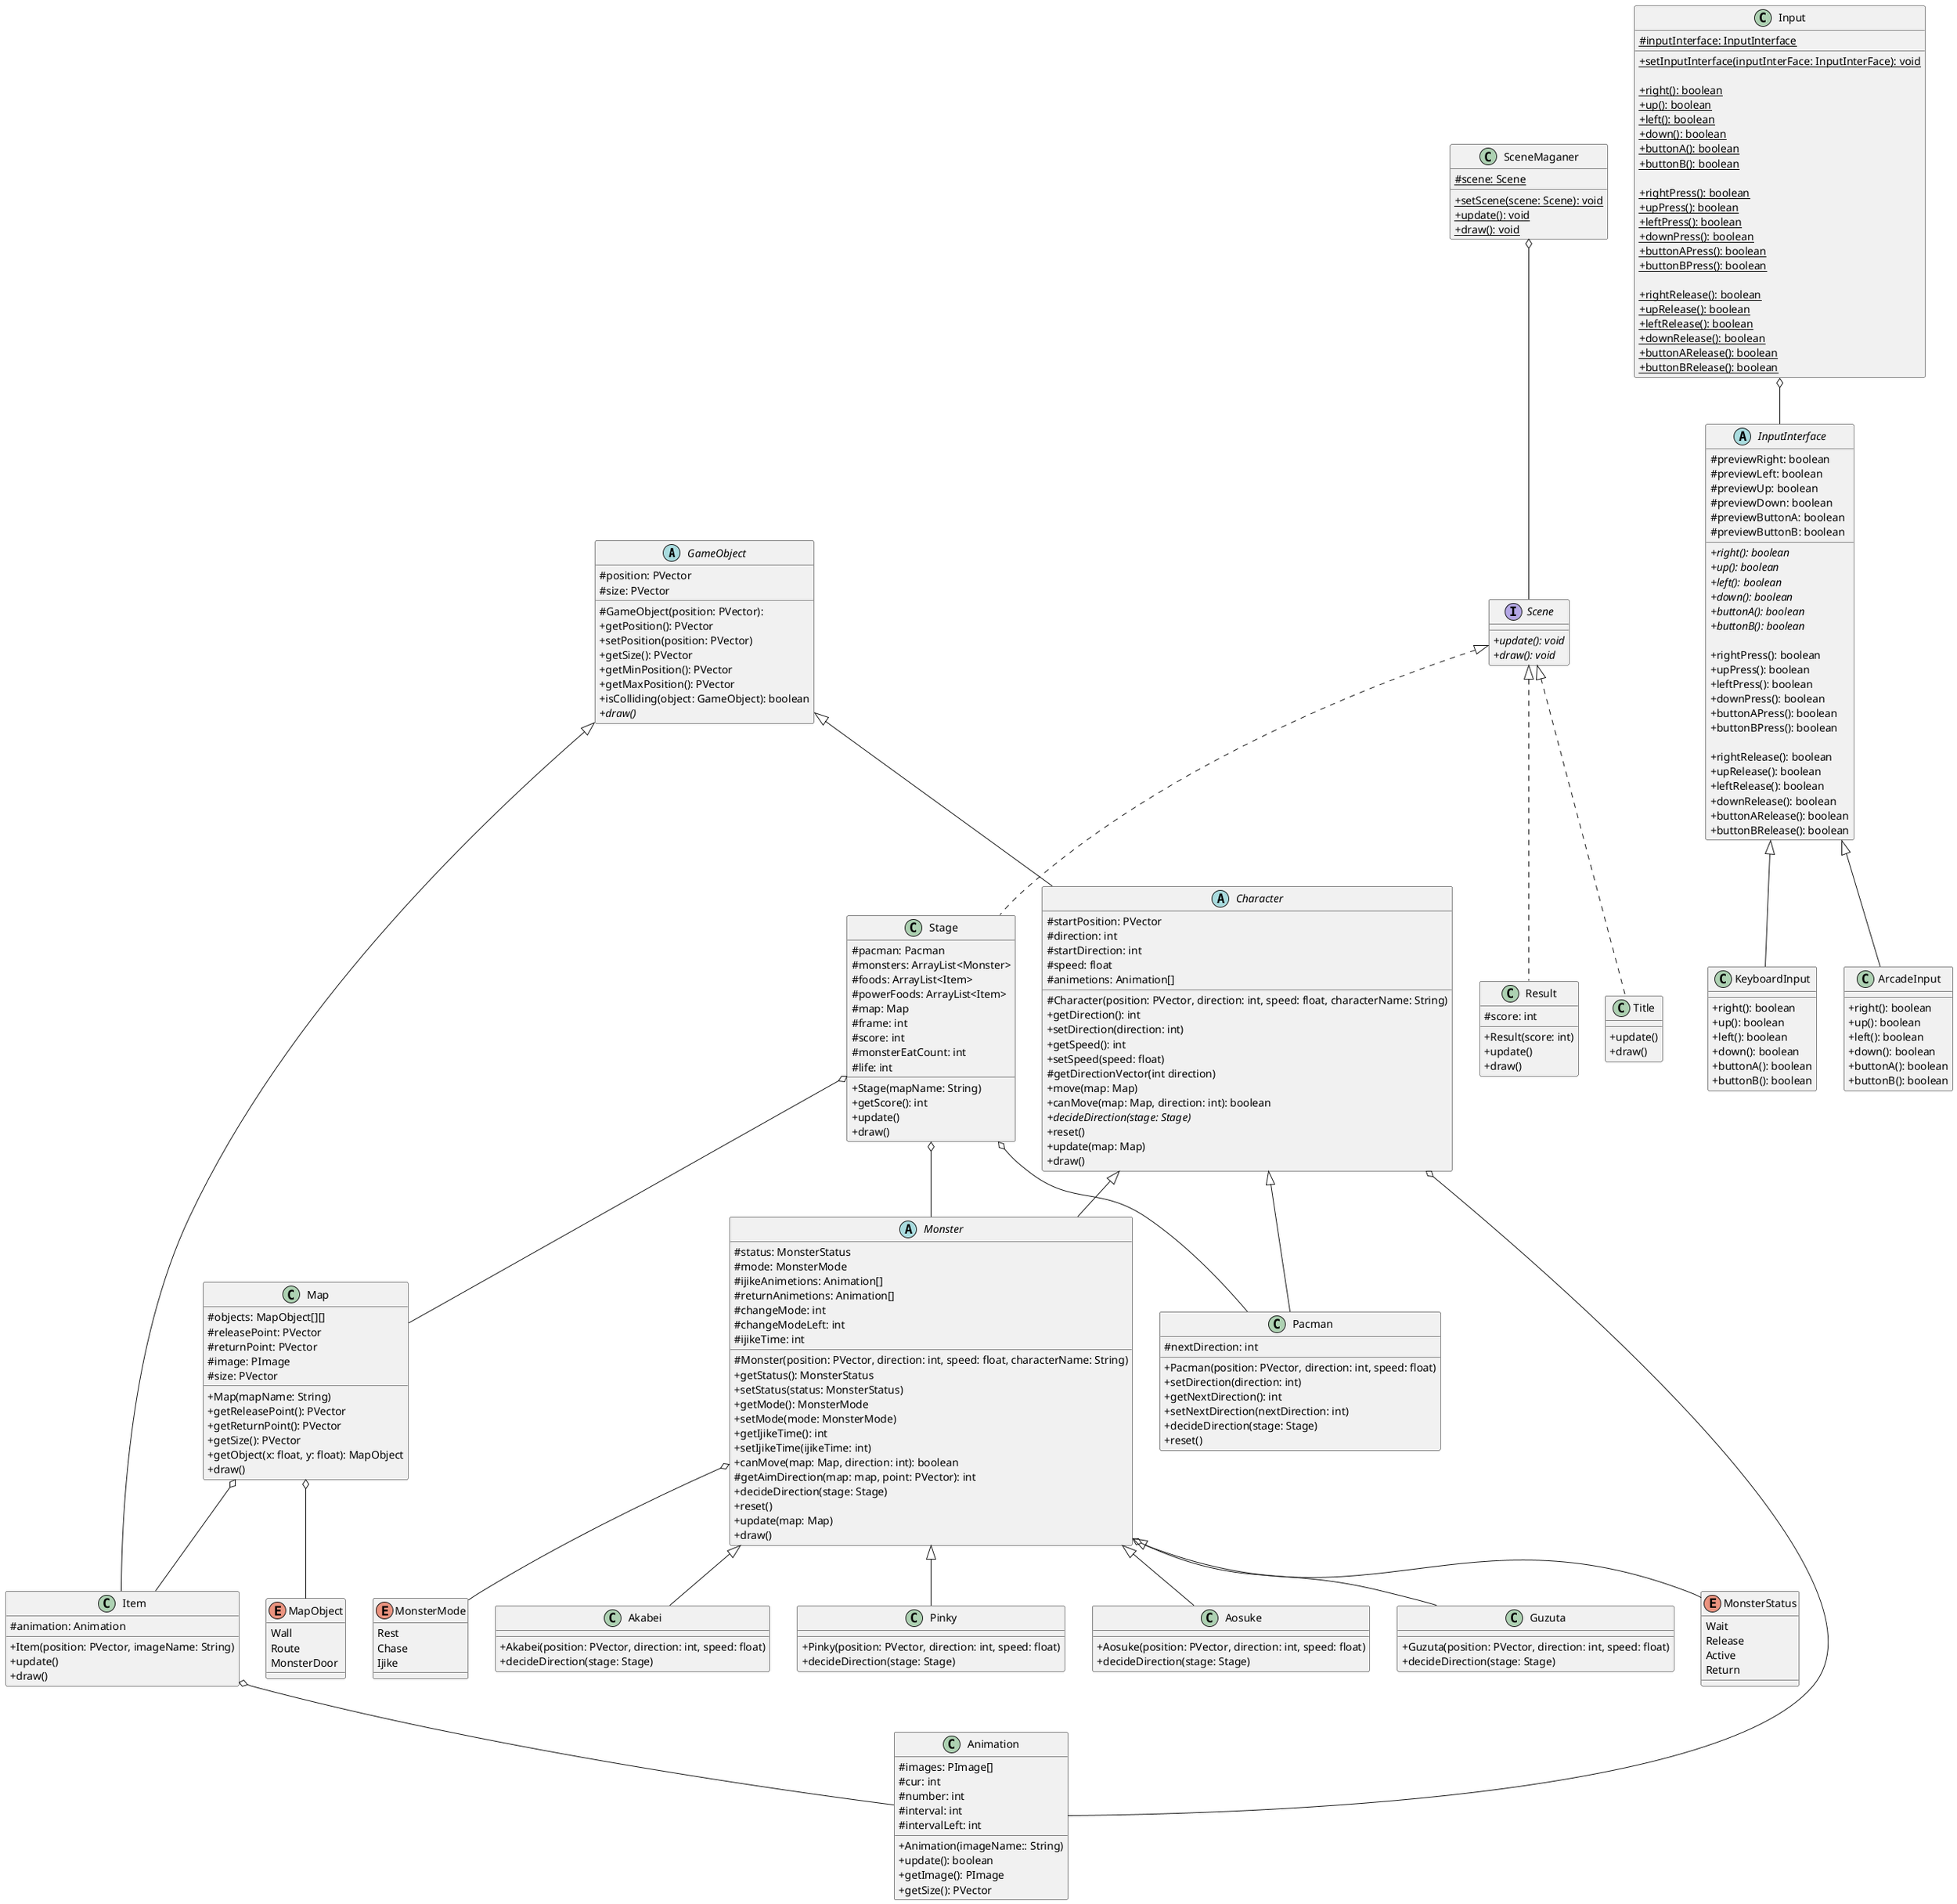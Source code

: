 @startuml pacman

skinparam Shadowing false
skinparam classAttributeIconSize 0

GameObject <|-- Character
GameObject <|-- Item

Character <|-- Pacman
Character <|-- Monster
Character o-- Animation

Monster <|-- Akabei
Monster <|-- Pinky
Monster <|-- Aosuke
Monster <|-- Guzuta
Monster o-- MonsterStatus
Monster o-- MonsterMode

Map o-- Item
Map o-- MapObject

Item o-- Animation

SceneMaganer o-- Scene
Scene <|.. Title
Scene <|.. Stage
Scene <|.. Result

Stage o-- Pacman
Stage o-- Monster
Stage o-- Map

Input o-- InputInterface
InputInterface <|-- KeyboardInput
InputInterface <|-- ArcadeInput

abstract class GameObject {
    # position: PVector
    # size: PVector

    # GameObject(position: PVector):
    + getPosition(): PVector
    + setPosition(position: PVector)
    + getSize(): PVector
    + getMinPosition(): PVector
    + getMaxPosition(): PVector
    + isColliding(object: GameObject): boolean
    + {abstract} draw()
}

abstract class Character {
    # startPosition: PVector
    # direction: int
    # startDirection: int
    # speed: float
    # animetions: Animation[]

    # Character(position: PVector, direction: int, speed: float, characterName: String)
    + getDirection(): int
    + setDirection(direction: int)
    + getSpeed(): int
    + setSpeed(speed: float)
    # getDirectionVector(int direction)
    + move(map: Map)
    + canMove(map: Map, direction: int): boolean
    + {abstract} decideDirection(stage: Stage)
    + reset()
    + update(map: Map)
    + draw()
}

class Pacman {
    # nextDirection: int

    + Pacman(position: PVector, direction: int, speed: float)
    + setDirection(direction: int)
    + getNextDirection(): int
    + setNextDirection(nextDirection: int)
    + decideDirection(stage: Stage)
    + reset()
}

abstract class Monster {
    # status: MonsterStatus
    # mode: MonsterMode
    # ijikeAnimetions: Animation[]
    # returnAnimetions: Animation[]
    # changeMode: int
    # changeModeLeft: int
    # ijikeTime: int

    # Monster(position: PVector, direction: int, speed: float, characterName: String)
    + getStatus(): MonsterStatus
    + setStatus(status: MonsterStatus)
    + getMode(): MonsterMode
    + setMode(mode: MonsterMode)
    + getIjikeTime(): int
    + setIjikeTime(ijikeTime: int)
    + canMove(map: Map, direction: int): boolean
    # getAimDirection(map: map, point: PVector): int
    + decideDirection(stage: Stage)
    + reset()
    + update(map: Map)
    + draw()
}

enum MonsterStatus {
    Wait
    Release
    Active
    Return
}

enum MonsterMode {
    Rest
    Chase
    Ijike
}

class Akabei {
    + Akabei(position: PVector, direction: int, speed: float)
    + decideDirection(stage: Stage)
}

class Pinky {
    + Pinky(position: PVector, direction: int, speed: float)
    + decideDirection(stage: Stage)
}

class Aosuke {
    + Aosuke(position: PVector, direction: int, speed: float)
    + decideDirection(stage: Stage)
}

class Guzuta {
    + Guzuta(position: PVector, direction: int, speed: float)
    + decideDirection(stage: Stage)
}

class Map {
    # objects: MapObject[][]
    # releasePoint: PVector
    # returnPoint: PVector
    # image: PImage
    # size: PVector

    + Map(mapName: String)
    + getReleasePoint(): PVector
    + getReturnPoint(): PVector
    + getSize(): PVector
    + getObject(x: float, y: float): MapObject
    + draw()
}

enum MapObject {
    Wall
    Route
    MonsterDoor
}

class Item {
    # animation: Animation

    + Item(position: PVector, imageName: String)
    + update()
    + draw()
}

class Animation {
    # images: PImage[]
    # cur: int
    # number: int
    # interval: int
    # intervalLeft: int

    + Animation(imageName:: String)
    + update(): boolean
    + getImage(): PImage
    + getSize(): PVector
}

interface Scene {
    + {abstract} update(): void
    + {abstract} draw(): void
}

class SceneMaganer {
    # {static} scene: Scene

    + {static} setScene(scene: Scene): void
    + {static} update(): void
    + {static} draw(): void
}

class Stage {
    # pacman: Pacman
    # monsters: ArrayList<Monster>
    # foods: ArrayList<Item>
    # powerFoods: ArrayList<Item>
    # map: Map
    # frame: int
    # score: int
    # monsterEatCount: int
    # life: int

    + Stage(mapName: String)
    + getScore(): int
    + update()
    + draw()
}

class Title {
    + update()
    + draw()
}

class Result {
    # score: int

    + Result(score: int)
    + update()
    + draw()
}

abstract class InputInterface {
    # previewRight: boolean
    # previewLeft: boolean
    # previewUp: boolean
    # previewDown: boolean
    # previewButtonA: boolean
    # previewButtonB: boolean

    + {abstract} right(): boolean
    + {abstract} up(): boolean
    + {abstract} left(): boolean
    + {abstract} down(): boolean
    + {abstract} buttonA(): boolean
    + {abstract} buttonB(): boolean

    + rightPress(): boolean
    + upPress(): boolean
    + leftPress(): boolean
    + downPress(): boolean
    + buttonAPress(): boolean
    + buttonBPress(): boolean

    + rightRelease(): boolean
    + upRelease(): boolean
    + leftRelease(): boolean
    + downRelease(): boolean
    + buttonARelease(): boolean
    + buttonBRelease(): boolean
}

class KeyboardInput {
    + right(): boolean
    + up(): boolean
    + left(): boolean
    + down(): boolean
    + buttonA(): boolean
    + buttonB(): boolean
}

class ArcadeInput {
    + right(): boolean
    + up(): boolean
    + left(): boolean
    + down(): boolean
    + buttonA(): boolean
    + buttonB(): boolean
}

class Input {
    # {static} inputInterface: InputInterface

    + {static} setInputInterface(inputInterFace: InputInterFace): void

    + {static} right(): boolean
    + {static} up(): boolean
    + {static} left(): boolean
    + {static} down(): boolean
    + {static} buttonA(): boolean
    + {static} buttonB(): boolean

    + {static} rightPress(): boolean
    + {static} upPress(): boolean
    + {static} leftPress(): boolean
    + {static} downPress(): boolean
    + {static} buttonAPress(): boolean
    + {static} buttonBPress(): boolean

    + {static} rightRelease(): boolean
    + {static} upRelease(): boolean
    + {static} leftRelease(): boolean
    + {static} downRelease(): boolean
    + {static} buttonARelease(): boolean
    + {static} buttonBRelease(): boolean
}

@enduml
